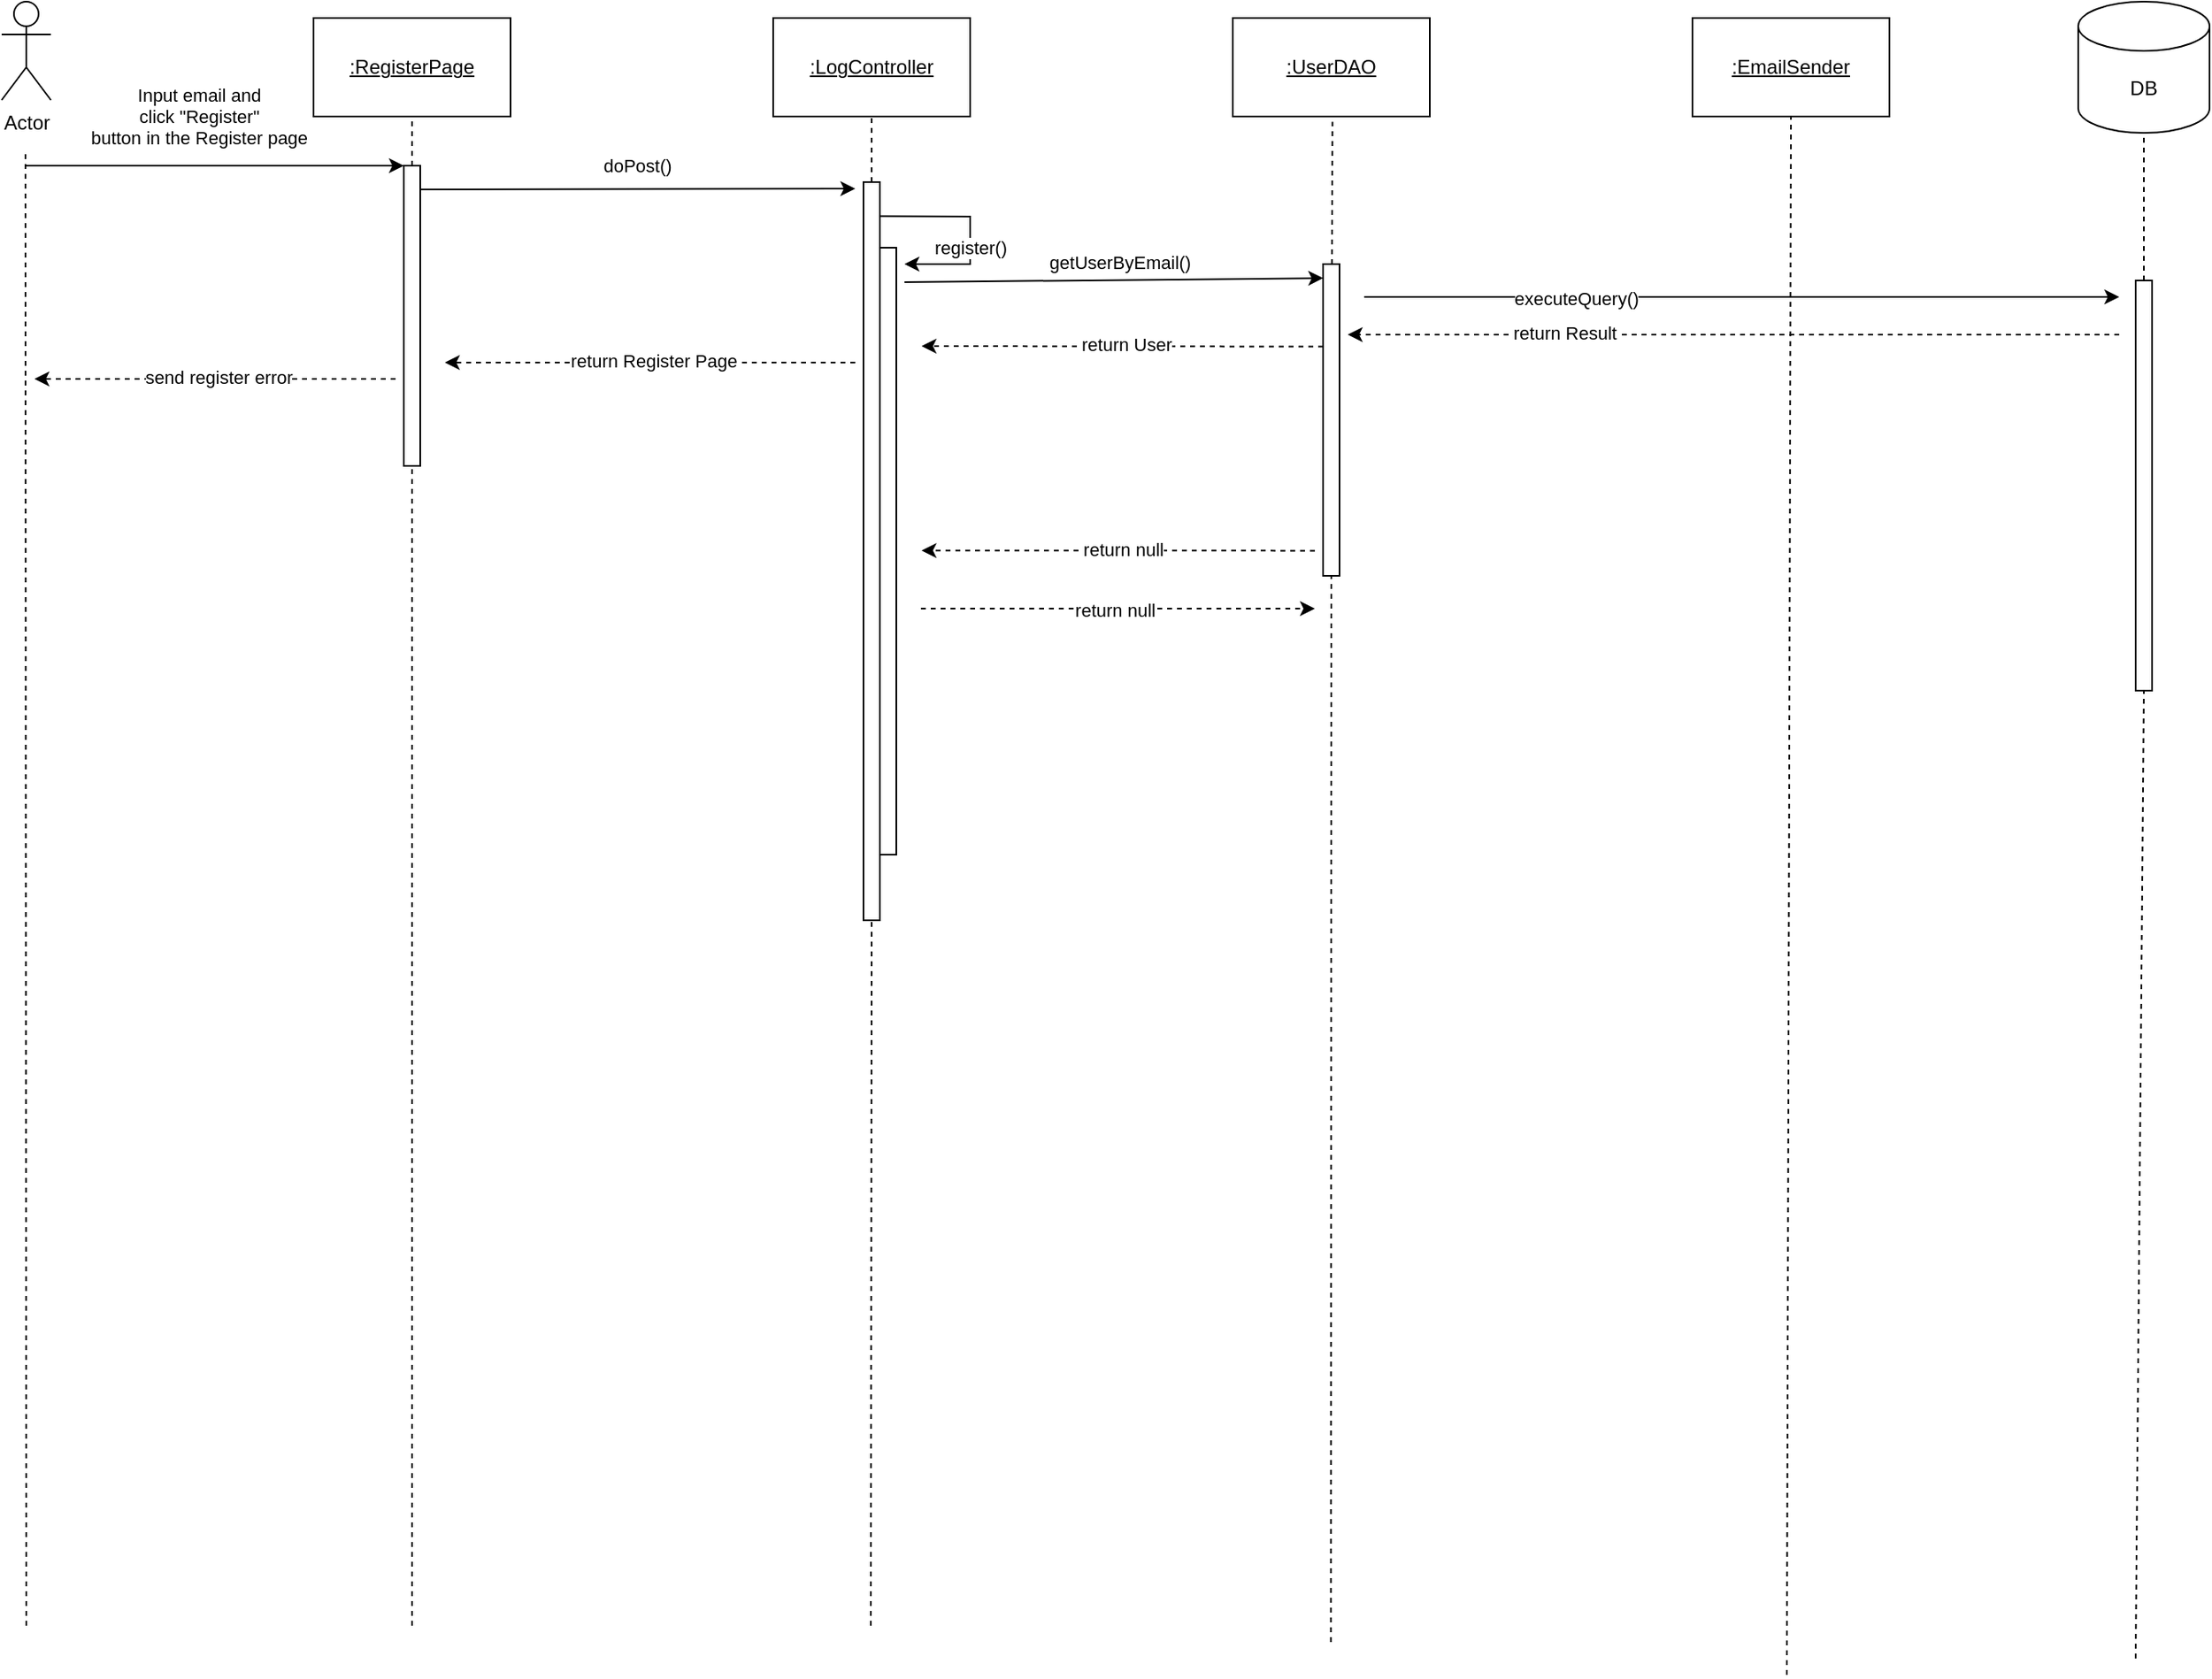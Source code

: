 <mxfile version="21.7.5" type="device">
  <diagram name="Page-1" id="_nZHI8NYuNMjpibNF_YI">
    <mxGraphModel dx="1886" dy="606" grid="1" gridSize="10" guides="1" tooltips="1" connect="1" arrows="1" fold="1" page="1" pageScale="1" pageWidth="850" pageHeight="1100" math="0" shadow="0">
      <root>
        <mxCell id="0" />
        <mxCell id="1" parent="0" />
        <mxCell id="sCkFGKNjQ6YJ1hjDv7m2-2" value="" style="endArrow=none;dashed=1;html=1;rounded=0;entryX=0.5;entryY=1;entryDx=0;entryDy=0;" parent="1" target="sCkFGKNjQ6YJ1hjDv7m2-1" edge="1">
          <mxGeometry width="50" height="50" relative="1" as="geometry">
            <mxPoint x="1057.5" y="1100" as="sourcePoint" />
            <mxPoint x="1062.5" y="170" as="targetPoint" />
          </mxGeometry>
        </mxCell>
        <mxCell id="-x7tTt6W442KTxusYxa6-1" value="Actor" style="shape=umlActor;verticalLabelPosition=bottom;verticalAlign=top;html=1;outlineConnect=0;" parent="1" vertex="1">
          <mxGeometry x="-30" y="80" width="30" height="60" as="geometry" />
        </mxCell>
        <mxCell id="-x7tTt6W442KTxusYxa6-2" value="" style="endArrow=none;dashed=1;html=1;rounded=0;" parent="1" edge="1">
          <mxGeometry width="50" height="50" relative="1" as="geometry">
            <mxPoint x="-15" y="1070" as="sourcePoint" />
            <mxPoint x="-15.5" y="170" as="targetPoint" />
          </mxGeometry>
        </mxCell>
        <mxCell id="-x7tTt6W442KTxusYxa6-4" value="&lt;u&gt;:RegisterPage&lt;/u&gt;" style="rounded=0;whiteSpace=wrap;html=1;" parent="1" vertex="1">
          <mxGeometry x="160" y="90" width="120" height="60" as="geometry" />
        </mxCell>
        <mxCell id="-x7tTt6W442KTxusYxa6-5" value="&lt;u&gt;:LogController&lt;/u&gt;" style="rounded=0;whiteSpace=wrap;html=1;" parent="1" vertex="1">
          <mxGeometry x="440" y="90" width="120" height="60" as="geometry" />
        </mxCell>
        <mxCell id="-x7tTt6W442KTxusYxa6-6" value="&lt;u&gt;:UserDAO&lt;/u&gt;" style="rounded=0;whiteSpace=wrap;html=1;" parent="1" vertex="1">
          <mxGeometry x="720" y="90" width="120" height="60" as="geometry" />
        </mxCell>
        <mxCell id="-x7tTt6W442KTxusYxa6-7" value="DB" style="shape=cylinder3;whiteSpace=wrap;html=1;boundedLbl=1;backgroundOutline=1;size=15;" parent="1" vertex="1">
          <mxGeometry x="1235" y="80" width="80" height="80" as="geometry" />
        </mxCell>
        <mxCell id="-x7tTt6W442KTxusYxa6-8" value="" style="endArrow=none;dashed=1;html=1;rounded=0;entryX=0.5;entryY=1;entryDx=0;entryDy=0;" parent="1" source="-x7tTt6W442KTxusYxa6-12" target="-x7tTt6W442KTxusYxa6-4" edge="1">
          <mxGeometry width="50" height="50" relative="1" as="geometry">
            <mxPoint x="220" y="1070" as="sourcePoint" />
            <mxPoint x="219.5" y="190" as="targetPoint" />
          </mxGeometry>
        </mxCell>
        <mxCell id="-x7tTt6W442KTxusYxa6-9" value="" style="endArrow=none;dashed=1;html=1;rounded=0;entryX=0.5;entryY=1;entryDx=0;entryDy=0;" parent="1" source="-x7tTt6W442KTxusYxa6-17" target="-x7tTt6W442KTxusYxa6-5" edge="1">
          <mxGeometry width="50" height="50" relative="1" as="geometry">
            <mxPoint x="499.5" y="1070" as="sourcePoint" />
            <mxPoint x="500" y="140" as="targetPoint" />
          </mxGeometry>
        </mxCell>
        <mxCell id="-x7tTt6W442KTxusYxa6-10" value="" style="endArrow=none;dashed=1;html=1;rounded=0;entryX=0.506;entryY=1.054;entryDx=0;entryDy=0;entryPerimeter=0;" parent="1" source="-x7tTt6W442KTxusYxa6-21" target="-x7tTt6W442KTxusYxa6-6" edge="1">
          <mxGeometry width="50" height="50" relative="1" as="geometry">
            <mxPoint x="779.75" y="1080" as="sourcePoint" />
            <mxPoint x="780.25" y="160" as="targetPoint" />
          </mxGeometry>
        </mxCell>
        <mxCell id="-x7tTt6W442KTxusYxa6-11" value="" style="endArrow=none;dashed=1;html=1;rounded=0;entryX=0.5;entryY=1;entryDx=0;entryDy=0;entryPerimeter=0;" parent="1" source="-x7tTt6W442KTxusYxa6-25" target="-x7tTt6W442KTxusYxa6-7" edge="1">
          <mxGeometry width="50" height="50" relative="1" as="geometry">
            <mxPoint x="1270" y="1090" as="sourcePoint" />
            <mxPoint x="1031.25" y="173" as="targetPoint" />
          </mxGeometry>
        </mxCell>
        <mxCell id="-x7tTt6W442KTxusYxa6-13" value="" style="endArrow=none;dashed=1;html=1;rounded=0;entryX=0.5;entryY=1;entryDx=0;entryDy=0;" parent="1" target="-x7tTt6W442KTxusYxa6-12" edge="1">
          <mxGeometry width="50" height="50" relative="1" as="geometry">
            <mxPoint x="220" y="1070" as="sourcePoint" />
            <mxPoint x="220" y="150" as="targetPoint" />
          </mxGeometry>
        </mxCell>
        <mxCell id="-x7tTt6W442KTxusYxa6-12" value="" style="rounded=0;whiteSpace=wrap;html=1;" parent="1" vertex="1">
          <mxGeometry x="215" y="180" width="10" height="183" as="geometry" />
        </mxCell>
        <mxCell id="-x7tTt6W442KTxusYxa6-14" value="Input email and&lt;br&gt;click &quot;Register&quot; &lt;br&gt;button in the Register page" style="endArrow=classic;html=1;rounded=0;entryX=0;entryY=0;entryDx=0;entryDy=0;" parent="1" target="-x7tTt6W442KTxusYxa6-12" edge="1">
          <mxGeometry x="-0.087" y="30" width="50" height="50" relative="1" as="geometry">
            <mxPoint x="-15" y="180" as="sourcePoint" />
            <mxPoint x="210" y="180" as="targetPoint" />
            <mxPoint as="offset" />
          </mxGeometry>
        </mxCell>
        <mxCell id="-x7tTt6W442KTxusYxa6-16" value="doPost()" style="endArrow=classic;html=1;rounded=0;exitX=0.974;exitY=0.079;exitDx=0;exitDy=0;exitPerimeter=0;" parent="1" source="-x7tTt6W442KTxusYxa6-12" edge="1">
          <mxGeometry x="-0.0" y="14" width="50" height="50" relative="1" as="geometry">
            <mxPoint x="240" y="220" as="sourcePoint" />
            <mxPoint x="490" y="194" as="targetPoint" />
            <mxPoint as="offset" />
          </mxGeometry>
        </mxCell>
        <mxCell id="-x7tTt6W442KTxusYxa6-18" value="" style="endArrow=none;dashed=1;html=1;rounded=0;entryX=0.5;entryY=1;entryDx=0;entryDy=0;" parent="1" target="-x7tTt6W442KTxusYxa6-17" edge="1">
          <mxGeometry width="50" height="50" relative="1" as="geometry">
            <mxPoint x="499.5" y="1070" as="sourcePoint" />
            <mxPoint x="500" y="150" as="targetPoint" />
          </mxGeometry>
        </mxCell>
        <mxCell id="-x7tTt6W442KTxusYxa6-17" value="" style="rounded=0;whiteSpace=wrap;html=1;" parent="1" vertex="1">
          <mxGeometry x="495" y="190" width="10" height="450" as="geometry" />
        </mxCell>
        <mxCell id="-x7tTt6W442KTxusYxa6-19" value="" style="rounded=0;whiteSpace=wrap;html=1;" parent="1" vertex="1">
          <mxGeometry x="505" y="230" width="10" height="370" as="geometry" />
        </mxCell>
        <mxCell id="-x7tTt6W442KTxusYxa6-20" value="register()" style="endArrow=classic;html=1;rounded=0;exitX=0.964;exitY=0.046;exitDx=0;exitDy=0;exitPerimeter=0;" parent="1" source="-x7tTt6W442KTxusYxa6-17" edge="1">
          <mxGeometry x="0.196" width="50" height="50" relative="1" as="geometry">
            <mxPoint x="420" y="260" as="sourcePoint" />
            <mxPoint x="520" y="240" as="targetPoint" />
            <Array as="points">
              <mxPoint x="560" y="211" />
              <mxPoint x="560" y="240" />
            </Array>
            <mxPoint as="offset" />
          </mxGeometry>
        </mxCell>
        <mxCell id="-x7tTt6W442KTxusYxa6-22" value="" style="endArrow=none;dashed=1;html=1;rounded=0;entryX=0.5;entryY=1;entryDx=0;entryDy=0;" parent="1" target="-x7tTt6W442KTxusYxa6-21" edge="1">
          <mxGeometry width="50" height="50" relative="1" as="geometry">
            <mxPoint x="779.75" y="1080" as="sourcePoint" />
            <mxPoint x="781" y="153" as="targetPoint" />
          </mxGeometry>
        </mxCell>
        <mxCell id="-x7tTt6W442KTxusYxa6-21" value="" style="rounded=0;whiteSpace=wrap;html=1;" parent="1" vertex="1">
          <mxGeometry x="775" y="240" width="10" height="190" as="geometry" />
        </mxCell>
        <mxCell id="-x7tTt6W442KTxusYxa6-23" value="getUserByEmail()" style="endArrow=classic;html=1;rounded=0;entryX=0.004;entryY=0.045;entryDx=0;entryDy=0;entryPerimeter=0;" parent="1" target="-x7tTt6W442KTxusYxa6-21" edge="1">
          <mxGeometry x="0.028" y="11" width="50" height="50" relative="1" as="geometry">
            <mxPoint x="520" y="251" as="sourcePoint" />
            <mxPoint x="570" y="316" as="targetPoint" />
            <Array as="points" />
            <mxPoint as="offset" />
          </mxGeometry>
        </mxCell>
        <mxCell id="-x7tTt6W442KTxusYxa6-24" value="executeQuery()" style="endArrow=classic;html=1;rounded=0;" parent="1" edge="1">
          <mxGeometry x="-0.44" y="-1" width="50" height="50" relative="1" as="geometry">
            <mxPoint x="800" y="260" as="sourcePoint" />
            <mxPoint x="1260" y="260" as="targetPoint" />
            <Array as="points" />
            <mxPoint as="offset" />
          </mxGeometry>
        </mxCell>
        <mxCell id="-x7tTt6W442KTxusYxa6-26" value="return Result" style="endArrow=classic;html=1;rounded=0;dashed=1;" parent="1" edge="1">
          <mxGeometry x="0.438" y="-1" width="50" height="50" relative="1" as="geometry">
            <mxPoint x="1260" y="283" as="sourcePoint" />
            <mxPoint x="790" y="283" as="targetPoint" />
            <Array as="points" />
            <mxPoint as="offset" />
          </mxGeometry>
        </mxCell>
        <mxCell id="sCkFGKNjQ6YJ1hjDv7m2-1" value="&lt;u&gt;:EmailSender&lt;/u&gt;" style="rounded=0;whiteSpace=wrap;html=1;" parent="1" vertex="1">
          <mxGeometry x="1000" y="90" width="120" height="60" as="geometry" />
        </mxCell>
        <mxCell id="sCkFGKNjQ6YJ1hjDv7m2-4" value="" style="endArrow=none;dashed=1;html=1;rounded=0;entryX=0.5;entryY=1;entryDx=0;entryDy=0;entryPerimeter=0;" parent="1" target="-x7tTt6W442KTxusYxa6-25" edge="1">
          <mxGeometry width="50" height="50" relative="1" as="geometry">
            <mxPoint x="1270" y="1090" as="sourcePoint" />
            <mxPoint x="1275" y="160" as="targetPoint" />
          </mxGeometry>
        </mxCell>
        <mxCell id="-x7tTt6W442KTxusYxa6-25" value="" style="rounded=0;whiteSpace=wrap;html=1;" parent="1" vertex="1">
          <mxGeometry x="1270" y="250" width="10" height="250" as="geometry" />
        </mxCell>
        <mxCell id="Zk-QdoY6ssAh41uZzlR--1" value="return null" style="endArrow=classic;html=1;rounded=0;dashed=1;" edge="1" parent="1">
          <mxGeometry x="-0.018" y="-1" width="50" height="50" relative="1" as="geometry">
            <mxPoint x="770" y="414.7" as="sourcePoint" />
            <mxPoint x="530.4" y="414.58" as="targetPoint" />
            <Array as="points" />
            <mxPoint as="offset" />
          </mxGeometry>
        </mxCell>
        <mxCell id="Zk-QdoY6ssAh41uZzlR--2" value="return User" style="endArrow=classic;html=1;rounded=0;dashed=1;exitX=-0.04;exitY=0.681;exitDx=0;exitDy=0;exitPerimeter=0;" edge="1" parent="1">
          <mxGeometry x="-0.018" y="-1" width="50" height="50" relative="1" as="geometry">
            <mxPoint x="775.0" y="290.25" as="sourcePoint" />
            <mxPoint x="530.4" y="290" as="targetPoint" />
            <Array as="points" />
            <mxPoint as="offset" />
          </mxGeometry>
        </mxCell>
        <mxCell id="Zk-QdoY6ssAh41uZzlR--3" value="return Register Page" style="endArrow=classic;html=1;rounded=0;dashed=1;" edge="1" parent="1">
          <mxGeometry x="-0.018" y="-1" width="50" height="50" relative="1" as="geometry">
            <mxPoint x="490" y="300" as="sourcePoint" />
            <mxPoint x="240" y="300" as="targetPoint" />
            <Array as="points" />
            <mxPoint as="offset" />
          </mxGeometry>
        </mxCell>
        <mxCell id="Zk-QdoY6ssAh41uZzlR--4" value="send register error" style="endArrow=classic;html=1;rounded=0;dashed=1;" edge="1" parent="1">
          <mxGeometry x="-0.018" y="-1" width="50" height="50" relative="1" as="geometry">
            <mxPoint x="210" y="310" as="sourcePoint" />
            <mxPoint x="-10" y="310" as="targetPoint" />
            <Array as="points" />
            <mxPoint as="offset" />
          </mxGeometry>
        </mxCell>
        <mxCell id="Zk-QdoY6ssAh41uZzlR--5" value="return null" style="endArrow=classic;html=1;rounded=0;dashed=1;" edge="1" parent="1">
          <mxGeometry x="-0.018" y="-1" width="50" height="50" relative="1" as="geometry">
            <mxPoint x="530" y="450" as="sourcePoint" />
            <mxPoint x="770" y="450" as="targetPoint" />
            <Array as="points" />
            <mxPoint as="offset" />
          </mxGeometry>
        </mxCell>
      </root>
    </mxGraphModel>
  </diagram>
</mxfile>
